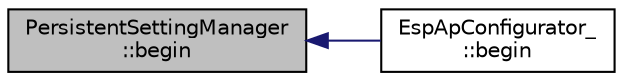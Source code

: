 digraph "PersistentSettingManager::begin"
{
  edge [fontname="Helvetica",fontsize="10",labelfontname="Helvetica",labelfontsize="10"];
  node [fontname="Helvetica",fontsize="10",shape=record];
  rankdir="LR";
  Node19 [label="PersistentSettingManager\l::begin",height=0.2,width=0.4,color="black", fillcolor="grey75", style="filled", fontcolor="black"];
  Node19 -> Node20 [dir="back",color="midnightblue",fontsize="10",style="solid",fontname="Helvetica"];
  Node20 [label="EspApConfigurator_\l::begin",height=0.2,width=0.4,color="black", fillcolor="white", style="filled",URL="$classEspApConfigurator__.html#a3ddb96187aa1059388d1e3ccf2f27bf1"];
}
